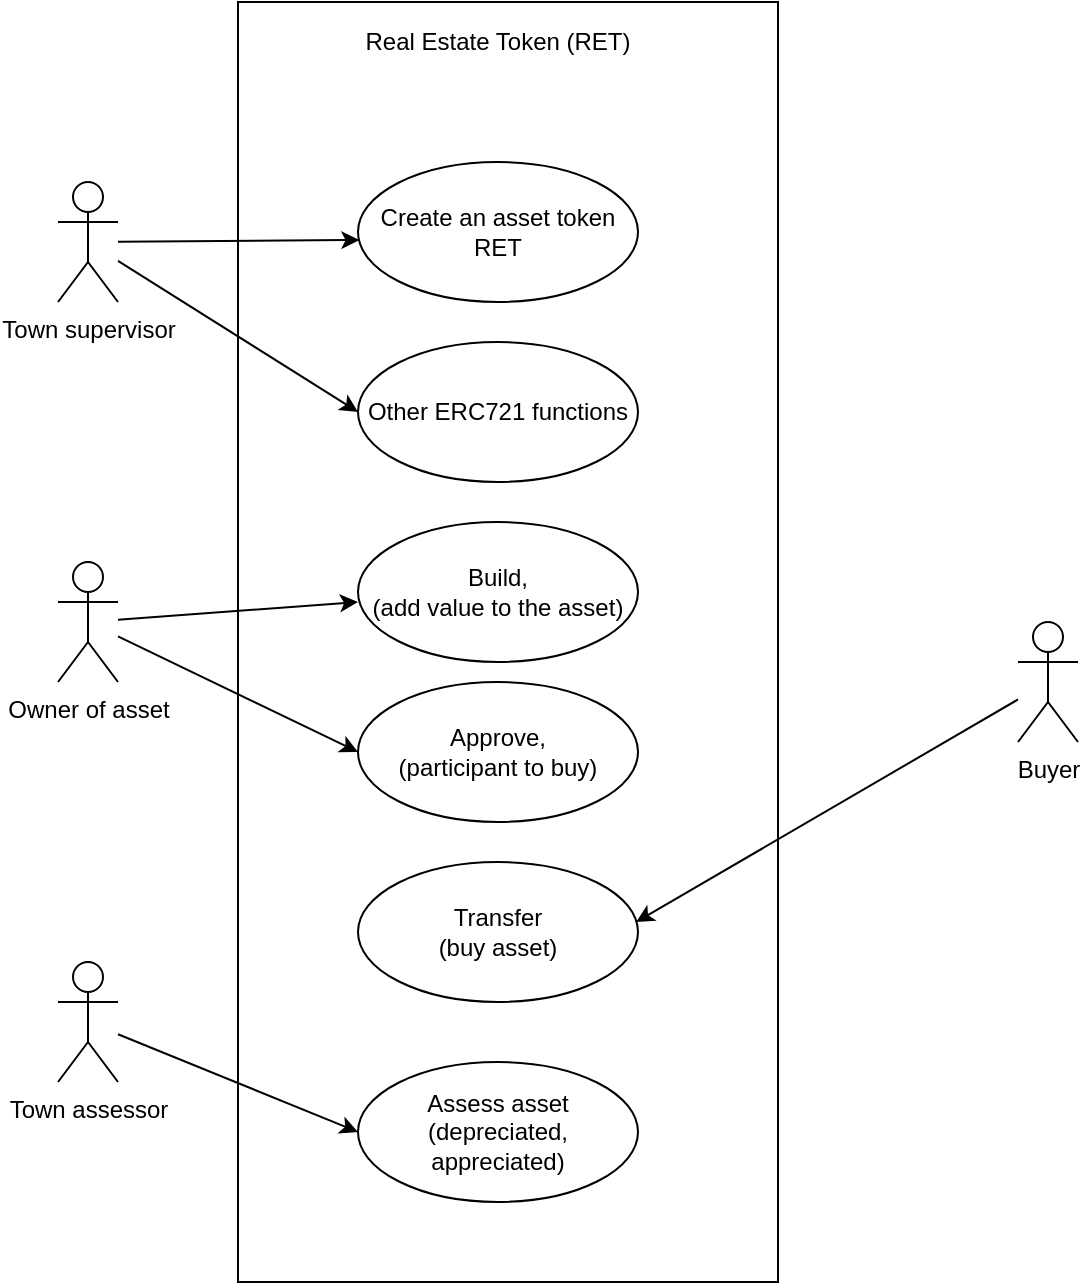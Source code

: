 <mxfile version="14.5.8" type="device" pages="4"><diagram id="xUGL6fISL52ee-Im4bUm" name="RET-NFT-Use-case-Diagram"><mxGraphModel dx="1088" dy="620" grid="1" gridSize="10" guides="1" tooltips="1" connect="1" arrows="1" fold="1" page="1" pageScale="1" pageWidth="850" pageHeight="1100" math="0" shadow="0"><root><mxCell id="0"/><mxCell id="1" parent="0"/><mxCell id="csHijfDrWcg2twdiVcCM-1" value="Create an asset token RET" style="ellipse;whiteSpace=wrap;html=1;" vertex="1" parent="1"><mxGeometry x="290" y="310" width="140" height="70" as="geometry"/></mxCell><mxCell id="csHijfDrWcg2twdiVcCM-2" value="Transfer&lt;br&gt;(buy asset)" style="ellipse;whiteSpace=wrap;html=1;" vertex="1" parent="1"><mxGeometry x="290" y="660" width="140" height="70" as="geometry"/></mxCell><mxCell id="csHijfDrWcg2twdiVcCM-3" value="Build,&lt;br&gt;(add value to the asset)" style="ellipse;whiteSpace=wrap;html=1;" vertex="1" parent="1"><mxGeometry x="290" y="490" width="140" height="70" as="geometry"/></mxCell><mxCell id="csHijfDrWcg2twdiVcCM-4" value="Assess asset (depreciated, appreciated)" style="ellipse;whiteSpace=wrap;html=1;" vertex="1" parent="1"><mxGeometry x="290" y="760" width="140" height="70" as="geometry"/></mxCell><mxCell id="csHijfDrWcg2twdiVcCM-5" value="Approve,&lt;br&gt;(participant to buy)" style="ellipse;whiteSpace=wrap;html=1;" vertex="1" parent="1"><mxGeometry x="290" y="570" width="140" height="70" as="geometry"/></mxCell><mxCell id="csHijfDrWcg2twdiVcCM-7" style="rounded=0;orthogonalLoop=1;jettySize=auto;html=1;entryX=0.993;entryY=0.429;entryDx=0;entryDy=0;entryPerimeter=0;" edge="1" parent="1" source="csHijfDrWcg2twdiVcCM-6" target="csHijfDrWcg2twdiVcCM-2"><mxGeometry relative="1" as="geometry"/></mxCell><mxCell id="csHijfDrWcg2twdiVcCM-6" value="Buyer" style="shape=umlActor;verticalLabelPosition=bottom;verticalAlign=top;html=1;" vertex="1" parent="1"><mxGeometry x="620" y="540" width="30" height="60" as="geometry"/></mxCell><mxCell id="csHijfDrWcg2twdiVcCM-10" style="edgeStyle=none;rounded=0;orthogonalLoop=1;jettySize=auto;html=1;entryX=0;entryY=0.5;entryDx=0;entryDy=0;" edge="1" parent="1" source="csHijfDrWcg2twdiVcCM-9" target="csHijfDrWcg2twdiVcCM-4"><mxGeometry relative="1" as="geometry"/></mxCell><mxCell id="csHijfDrWcg2twdiVcCM-9" value="Town assessor" style="shape=umlActor;verticalLabelPosition=bottom;verticalAlign=top;html=1;" vertex="1" parent="1"><mxGeometry x="140" y="710" width="30" height="60" as="geometry"/></mxCell><mxCell id="csHijfDrWcg2twdiVcCM-12" style="edgeStyle=none;rounded=0;orthogonalLoop=1;jettySize=auto;html=1;entryX=0;entryY=0.571;entryDx=0;entryDy=0;entryPerimeter=0;" edge="1" parent="1" source="csHijfDrWcg2twdiVcCM-11" target="csHijfDrWcg2twdiVcCM-3"><mxGeometry relative="1" as="geometry"/></mxCell><mxCell id="csHijfDrWcg2twdiVcCM-13" style="edgeStyle=none;rounded=0;orthogonalLoop=1;jettySize=auto;html=1;entryX=0;entryY=0.5;entryDx=0;entryDy=0;" edge="1" parent="1" source="csHijfDrWcg2twdiVcCM-11" target="csHijfDrWcg2twdiVcCM-5"><mxGeometry relative="1" as="geometry"/></mxCell><mxCell id="csHijfDrWcg2twdiVcCM-11" value="Owner of asset" style="shape=umlActor;verticalLabelPosition=bottom;verticalAlign=top;html=1;" vertex="1" parent="1"><mxGeometry x="140" y="510" width="30" height="60" as="geometry"/></mxCell><mxCell id="csHijfDrWcg2twdiVcCM-15" style="edgeStyle=none;rounded=0;orthogonalLoop=1;jettySize=auto;html=1;entryX=0.005;entryY=0.557;entryDx=0;entryDy=0;entryPerimeter=0;" edge="1" parent="1" source="csHijfDrWcg2twdiVcCM-14" target="csHijfDrWcg2twdiVcCM-1"><mxGeometry relative="1" as="geometry"/></mxCell><mxCell id="csHijfDrWcg2twdiVcCM-17" style="edgeStyle=none;rounded=0;orthogonalLoop=1;jettySize=auto;html=1;entryX=0;entryY=0.5;entryDx=0;entryDy=0;" edge="1" parent="1" source="csHijfDrWcg2twdiVcCM-14" target="csHijfDrWcg2twdiVcCM-16"><mxGeometry relative="1" as="geometry"/></mxCell><mxCell id="csHijfDrWcg2twdiVcCM-14" value="Town supervisor" style="shape=umlActor;verticalLabelPosition=bottom;verticalAlign=top;html=1;" vertex="1" parent="1"><mxGeometry x="140" y="320" width="30" height="60" as="geometry"/></mxCell><mxCell id="csHijfDrWcg2twdiVcCM-16" value="Other ERC721 functions" style="ellipse;whiteSpace=wrap;html=1;" vertex="1" parent="1"><mxGeometry x="290" y="400" width="140" height="70" as="geometry"/></mxCell><mxCell id="csHijfDrWcg2twdiVcCM-19" value="" style="rounded=0;whiteSpace=wrap;html=1;fillColor=none;" vertex="1" parent="1"><mxGeometry x="230" y="230" width="270" height="640" as="geometry"/></mxCell><mxCell id="bF0gMntAEQITGQdSKpu8-1" value="Real Estate Token (RET)" style="text;html=1;strokeColor=none;fillColor=none;align=center;verticalAlign=middle;whiteSpace=wrap;rounded=0;" vertex="1" parent="1"><mxGeometry x="285" y="240" width="150" height="20" as="geometry"/></mxCell></root></mxGraphModel></diagram><diagram id="PqtuC4921TzZqf4JgJYF" name="Survey-Marketplace-use-case-diagram"><mxGraphModel dx="1088" dy="620" grid="1" gridSize="10" guides="1" tooltips="1" connect="1" arrows="1" fold="1" page="1" pageScale="1" pageWidth="850" pageHeight="1100" math="0" shadow="0"><root><mxCell id="G6iZbsbVMOJlHDsgBA1n-0"/><mxCell id="G6iZbsbVMOJlHDsgBA1n-1" parent="G6iZbsbVMOJlHDsgBA1n-0"/><mxCell id="4ToTRwL0PU3931_R_-5l-5" style="edgeStyle=none;rounded=0;orthogonalLoop=1;jettySize=auto;html=1;entryX=0;entryY=0.5;entryDx=0;entryDy=0;" edge="1" parent="G6iZbsbVMOJlHDsgBA1n-1" source="G6iZbsbVMOJlHDsgBA1n-2" target="4ToTRwL0PU3931_R_-5l-4"><mxGeometry relative="1" as="geometry"/></mxCell><mxCell id="4ToTRwL0PU3931_R_-5l-7" style="edgeStyle=none;rounded=0;orthogonalLoop=1;jettySize=auto;html=1;entryX=0.017;entryY=0.613;entryDx=0;entryDy=0;entryPerimeter=0;" edge="1" parent="G6iZbsbVMOJlHDsgBA1n-1" source="G6iZbsbVMOJlHDsgBA1n-2" target="4ToTRwL0PU3931_R_-5l-6"><mxGeometry relative="1" as="geometry"/></mxCell><mxCell id="4ToTRwL0PU3931_R_-5l-11" style="edgeStyle=none;rounded=0;orthogonalLoop=1;jettySize=auto;html=1;entryX=0;entryY=0.5;entryDx=0;entryDy=0;" edge="1" parent="G6iZbsbVMOJlHDsgBA1n-1" source="G6iZbsbVMOJlHDsgBA1n-2" target="4ToTRwL0PU3931_R_-5l-10"><mxGeometry relative="1" as="geometry"/></mxCell><mxCell id="J5Z9WTWfVcmrqpbVT4qS-0" style="edgeStyle=none;rounded=0;orthogonalLoop=1;jettySize=auto;html=1;entryX=0;entryY=0.5;entryDx=0;entryDy=0;strokeWidth=1;" edge="1" parent="G6iZbsbVMOJlHDsgBA1n-1" source="G6iZbsbVMOJlHDsgBA1n-2" target="4ToTRwL0PU3931_R_-5l-8"><mxGeometry relative="1" as="geometry"/></mxCell><mxCell id="LQD9hYCJdgYl5j5SSQo7-1" style="edgeStyle=none;rounded=0;orthogonalLoop=1;jettySize=auto;html=1;entryX=0;entryY=0.5;entryDx=0;entryDy=0;strokeWidth=1;" edge="1" parent="G6iZbsbVMOJlHDsgBA1n-1" source="G6iZbsbVMOJlHDsgBA1n-2" target="LQD9hYCJdgYl5j5SSQo7-0"><mxGeometry relative="1" as="geometry"/></mxCell><mxCell id="G6iZbsbVMOJlHDsgBA1n-2" value="DApp" style="shape=umlActor;verticalLabelPosition=bottom;verticalAlign=top;html=1;fillColor=none;" vertex="1" parent="G6iZbsbVMOJlHDsgBA1n-1"><mxGeometry x="120" y="180" width="90" height="140" as="geometry"/></mxCell><mxCell id="4ToTRwL0PU3931_R_-5l-1" style="edgeStyle=none;rounded=0;orthogonalLoop=1;jettySize=auto;html=1;entryX=1;entryY=0.5;entryDx=0;entryDy=0;" edge="1" parent="G6iZbsbVMOJlHDsgBA1n-1" target="G6iZbsbVMOJlHDsgBA1n-6"><mxGeometry relative="1" as="geometry"><mxPoint x="630" y="539.999" as="sourcePoint"/></mxGeometry></mxCell><mxCell id="4ToTRwL0PU3931_R_-5l-13" style="edgeStyle=none;rounded=0;orthogonalLoop=1;jettySize=auto;html=1;entryX=1;entryY=0.5;entryDx=0;entryDy=0;" edge="1" parent="G6iZbsbVMOJlHDsgBA1n-1" source="G6iZbsbVMOJlHDsgBA1n-3" target="4ToTRwL0PU3931_R_-5l-12"><mxGeometry relative="1" as="geometry"/></mxCell><mxCell id="G6iZbsbVMOJlHDsgBA1n-3" value="Survey Owner" style="shape=umlActor;verticalLabelPosition=bottom;verticalAlign=top;html=1;fillColor=none;" vertex="1" parent="G6iZbsbVMOJlHDsgBA1n-1"><mxGeometry x="640" y="475" width="90" height="140" as="geometry"/></mxCell><mxCell id="4ToTRwL0PU3931_R_-5l-3" style="edgeStyle=none;rounded=0;orthogonalLoop=1;jettySize=auto;html=1;entryX=0;entryY=0.5;entryDx=0;entryDy=0;" edge="1" parent="G6iZbsbVMOJlHDsgBA1n-1" source="G6iZbsbVMOJlHDsgBA1n-4" target="4ToTRwL0PU3931_R_-5l-2"><mxGeometry relative="1" as="geometry"/></mxCell><mxCell id="4ToTRwL0PU3931_R_-5l-15" style="edgeStyle=none;rounded=0;orthogonalLoop=1;jettySize=auto;html=1;entryX=0;entryY=0.388;entryDx=0;entryDy=0;entryPerimeter=0;" edge="1" parent="G6iZbsbVMOJlHDsgBA1n-1" source="G6iZbsbVMOJlHDsgBA1n-4" target="4ToTRwL0PU3931_R_-5l-14"><mxGeometry relative="1" as="geometry"/></mxCell><mxCell id="G6iZbsbVMOJlHDsgBA1n-4" value="Survey Particpant" style="shape=umlActor;verticalLabelPosition=bottom;verticalAlign=top;html=1;fillColor=none;" vertex="1" parent="G6iZbsbVMOJlHDsgBA1n-1"><mxGeometry x="120" y="540" width="90" height="140" as="geometry"/></mxCell><mxCell id="G6iZbsbVMOJlHDsgBA1n-5" value="" style="rounded=0;whiteSpace=wrap;html=1;fillColor=none;" vertex="1" parent="G6iZbsbVMOJlHDsgBA1n-1"><mxGeometry x="305" y="40" width="275" height="1010" as="geometry"/></mxCell><mxCell id="G6iZbsbVMOJlHDsgBA1n-6" value="Create Survey" style="ellipse;whiteSpace=wrap;html=1;fillColor=none;" vertex="1" parent="G6iZbsbVMOJlHDsgBA1n-1"><mxGeometry x="380" y="544.57" width="120" height="80" as="geometry"/></mxCell><mxCell id="4ToTRwL0PU3931_R_-5l-0" value="&lt;b&gt;&lt;font style=&quot;font-size: 18px&quot;&gt;Survey Marketplace&lt;/font&gt;&lt;/b&gt;" style="text;html=1;strokeColor=none;fillColor=none;align=center;verticalAlign=middle;whiteSpace=wrap;rounded=0;" vertex="1" parent="G6iZbsbVMOJlHDsgBA1n-1"><mxGeometry x="350.63" y="60" width="183.75" height="20" as="geometry"/></mxCell><mxCell id="4ToTRwL0PU3931_R_-5l-2" value="take survey" style="ellipse;whiteSpace=wrap;html=1;fillColor=none;" vertex="1" parent="G6iZbsbVMOJlHDsgBA1n-1"><mxGeometry x="382.51" y="960" width="120" height="80" as="geometry"/></mxCell><mxCell id="4ToTRwL0PU3931_R_-5l-4" value="List of Surveys created" style="ellipse;whiteSpace=wrap;html=1;fillColor=none;" vertex="1" parent="G6iZbsbVMOJlHDsgBA1n-1"><mxGeometry x="380" y="210" width="120" height="80" as="geometry"/></mxCell><mxCell id="4ToTRwL0PU3931_R_-5l-6" value="Charge fee for survey creation" style="ellipse;whiteSpace=wrap;html=1;fillColor=none;" vertex="1" parent="G6iZbsbVMOJlHDsgBA1n-1"><mxGeometry x="380" y="330" width="120" height="80" as="geometry"/></mxCell><mxCell id="4ToTRwL0PU3931_R_-5l-8" value="Get participant's Ethereum account address" style="ellipse;whiteSpace=wrap;html=1;fillColor=none;" vertex="1" parent="G6iZbsbVMOJlHDsgBA1n-1"><mxGeometry x="380" y="670.0" width="120" height="80" as="geometry"/></mxCell><mxCell id="4ToTRwL0PU3931_R_-5l-10" value="Generate survey link" style="ellipse;whiteSpace=wrap;html=1;fillColor=none;" vertex="1" parent="G6iZbsbVMOJlHDsgBA1n-1"><mxGeometry x="382.51" y="440.0" width="120" height="80" as="geometry"/></mxCell><mxCell id="4ToTRwL0PU3931_R_-5l-12" value="conduct draw for the winner" style="ellipse;whiteSpace=wrap;html=1;fillColor=none;" vertex="1" parent="G6iZbsbVMOJlHDsgBA1n-1"><mxGeometry x="382.51" y="770.0" width="120" height="80" as="geometry"/></mxCell><mxCell id="4ToTRwL0PU3931_R_-5l-14" value="claim reward" style="ellipse;whiteSpace=wrap;html=1;fillColor=none;" vertex="1" parent="G6iZbsbVMOJlHDsgBA1n-1"><mxGeometry x="380" y="870" width="120" height="80" as="geometry"/></mxCell><mxCell id="LQD9hYCJdgYl5j5SSQo7-0" value="parse the survey fill up completion" style="ellipse;whiteSpace=wrap;html=1;fillColor=none;" vertex="1" parent="G6iZbsbVMOJlHDsgBA1n-1"><mxGeometry x="380" y="110" width="120" height="80" as="geometry"/></mxCell></root></mxGraphModel></diagram><diagram id="7Or-6Kn1qSIXcEk1alOe" name="Weather-Station-Sequence-Diagram"><mxGraphModel dx="746" dy="425" grid="1" gridSize="10" guides="1" tooltips="1" connect="1" arrows="1" fold="1" page="1" pageScale="1" pageWidth="850" pageHeight="1100" math="0" shadow="0"><root><mxCell id="VTLWdbU4kgwGT-CHp4Tg-0"/><mxCell id="VTLWdbU4kgwGT-CHp4Tg-1" parent="VTLWdbU4kgwGT-CHp4Tg-0"/><mxCell id="VTLWdbU4kgwGT-CHp4Tg-5" style="edgeStyle=none;rounded=0;orthogonalLoop=1;jettySize=auto;html=1;entryX=-0.043;entryY=0.029;entryDx=0;entryDy=0;entryPerimeter=0;" edge="1" parent="VTLWdbU4kgwGT-CHp4Tg-1" target="VTLWdbU4kgwGT-CHp4Tg-6"><mxGeometry relative="1" as="geometry"><mxPoint x="189.929" y="274" as="sourcePoint"/><mxPoint x="419.5" y="274" as="targetPoint"/></mxGeometry></mxCell><mxCell id="VTLWdbU4kgwGT-CHp4Tg-7" value="fetchData()" style="edgeLabel;html=1;align=center;verticalAlign=middle;resizable=0;points=[];" vertex="1" connectable="0" parent="VTLWdbU4kgwGT-CHp4Tg-5"><mxGeometry x="-0.134" y="2" relative="1" as="geometry"><mxPoint as="offset"/></mxGeometry></mxCell><mxCell id="VTLWdbU4kgwGT-CHp4Tg-2" value="WeatherStation" style="shape=umlLifeline;perimeter=lifelinePerimeter;whiteSpace=wrap;html=1;container=1;collapsible=0;recursiveResize=0;outlineConnect=0;fillColor=none;" vertex="1" parent="VTLWdbU4kgwGT-CHp4Tg-1"><mxGeometry x="140" y="120" width="100" height="300" as="geometry"/></mxCell><mxCell id="VTLWdbU4kgwGT-CHp4Tg-3" value="WeatherSource" style="shape=umlLifeline;perimeter=lifelinePerimeter;whiteSpace=wrap;html=1;container=1;collapsible=0;recursiveResize=0;outlineConnect=0;fillColor=none;" vertex="1" parent="VTLWdbU4kgwGT-CHp4Tg-1"><mxGeometry x="370" y="120" width="100" height="300" as="geometry"/></mxCell><mxCell id="VTLWdbU4kgwGT-CHp4Tg-6" value="" style="html=1;points=[];perimeter=orthogonalPerimeter;" vertex="1" parent="VTLWdbU4kgwGT-CHp4Tg-3"><mxGeometry x="45" y="150" width="10" height="80" as="geometry"/></mxCell><mxCell id="VTLWdbU4kgwGT-CHp4Tg-8" value="" style="endArrow=classic;html=1;dashed=1;strokeWidth=4;" edge="1" parent="VTLWdbU4kgwGT-CHp4Tg-1"><mxGeometry width="50" height="50" relative="1" as="geometry"><mxPoint x="480" y="220" as="sourcePoint"/><mxPoint x="480" y="300" as="targetPoint"/></mxGeometry></mxCell><mxCell id="VTLWdbU4kgwGT-CHp4Tg-9" value="Time" style="edgeLabel;html=1;align=center;verticalAlign=middle;resizable=0;points=[];" vertex="1" connectable="0" parent="VTLWdbU4kgwGT-CHp4Tg-8"><mxGeometry x="-0.121" y="-1" relative="1" as="geometry"><mxPoint as="offset"/></mxGeometry></mxCell><mxCell id="VTLWdbU4kgwGT-CHp4Tg-10" style="edgeStyle=none;rounded=0;orthogonalLoop=1;jettySize=auto;html=1;strokeWidth=1;dashed=1;" edge="1" parent="VTLWdbU4kgwGT-CHp4Tg-1"><mxGeometry relative="1" as="geometry"><mxPoint x="415" y="348" as="sourcePoint"/><mxPoint x="189.929" y="348" as="targetPoint"/></mxGeometry></mxCell><mxCell id="VTLWdbU4kgwGT-CHp4Tg-11" value="return" style="edgeLabel;html=1;align=center;verticalAlign=middle;resizable=0;points=[];" vertex="1" connectable="0" parent="VTLWdbU4kgwGT-CHp4Tg-10"><mxGeometry x="-0.047" relative="1" as="geometry"><mxPoint as="offset"/></mxGeometry></mxCell><mxCell id="VTLWdbU4kgwGT-CHp4Tg-12" value="" style="html=1;points=[];perimeter=orthogonalPerimeter;fillColor=#ffffff;" vertex="1" parent="VTLWdbU4kgwGT-CHp4Tg-1"><mxGeometry x="185" y="370" width="10" height="80" as="geometry"/></mxCell><mxCell id="VTLWdbU4kgwGT-CHp4Tg-13" style="edgeStyle=none;rounded=0;orthogonalLoop=1;jettySize=auto;html=1;strokeWidth=1;" edge="1" parent="VTLWdbU4kgwGT-CHp4Tg-1" source="VTLWdbU4kgwGT-CHp4Tg-12" target="VTLWdbU4kgwGT-CHp4Tg-12"><mxGeometry relative="1" as="geometry"/></mxCell><mxCell id="VTLWdbU4kgwGT-CHp4Tg-14" value="computingAverage&amp;nbsp;" style="edgeLabel;html=1;align=center;verticalAlign=middle;resizable=0;points=[];" vertex="1" connectable="0" parent="VTLWdbU4kgwGT-CHp4Tg-13"><mxGeometry x="-0.076" relative="1" as="geometry"><mxPoint x="36" y="3" as="offset"/></mxGeometry></mxCell><mxCell id="o1DMNEQL27v4cfjruYex-0" value="Weather Sequence Diagram" style="text;html=1;strokeColor=none;fillColor=none;align=center;verticalAlign=middle;whiteSpace=wrap;rounded=0;" vertex="1" parent="VTLWdbU4kgwGT-CHp4Tg-1"><mxGeometry x="230" y="70" width="170" height="20" as="geometry"/></mxCell></root></mxGraphModel></diagram><diagram id="6UlyvQ--zoS2iugZH7xb" name="Survey-Marketplace-Sequence-Marketplace"><mxGraphModel dx="1306" dy="801" grid="1" gridSize="10" guides="1" tooltips="1" connect="1" arrows="1" fold="1" page="1" pageScale="1" pageWidth="850" pageHeight="1100" math="0" shadow="0"><root><mxCell id="p9CWMgkOu2o0GhjKQ3tl-0"/><mxCell id="p9CWMgkOu2o0GhjKQ3tl-1" parent="p9CWMgkOu2o0GhjKQ3tl-0"/><mxCell id="5cDJybJRafXb31l-N5vs-1" style="edgeStyle=none;rounded=0;orthogonalLoop=1;jettySize=auto;html=1;entryX=-0.1;entryY=0.013;entryDx=0;entryDy=0;entryPerimeter=0;strokeWidth=1;exitX=0.986;exitY=0.039;exitDx=0;exitDy=0;exitPerimeter=0;" edge="1" parent="p9CWMgkOu2o0GhjKQ3tl-1" source="Y2y-TQIZdMCs1OJj3-gI-0" target="5cDJybJRafXb31l-N5vs-0"><mxGeometry relative="1" as="geometry"/></mxCell><mxCell id="5cDJybJRafXb31l-N5vs-2" value="&lt;font style=&quot;font-size: 15px&quot;&gt;Create Survey&amp;nbsp; (1 ETH)&lt;/font&gt;" style="edgeLabel;html=1;align=center;verticalAlign=middle;resizable=0;points=[];" vertex="1" connectable="0" parent="5cDJybJRafXb31l-N5vs-1"><mxGeometry x="0.257" y="3" relative="1" as="geometry"><mxPoint x="-64.5" y="-8.04" as="offset"/></mxGeometry></mxCell><mxCell id="p9CWMgkOu2o0GhjKQ3tl-2" value="Survey Owner" style="shape=umlLifeline;perimeter=lifelinePerimeter;whiteSpace=wrap;html=1;container=1;collapsible=0;recursiveResize=0;outlineConnect=0;fillColor=#ffffff;" vertex="1" parent="p9CWMgkOu2o0GhjKQ3tl-1"><mxGeometry x="110" y="150" width="100" height="810" as="geometry"/></mxCell><mxCell id="MOVL1Pp-ePQjc8ZeLn19-9" value="" style="html=1;points=[];perimeter=orthogonalPerimeter;fillColor=#ffffff;" vertex="1" parent="p9CWMgkOu2o0GhjKQ3tl-2"><mxGeometry x="45" y="550" width="10" height="80" as="geometry"/></mxCell><mxCell id="p9CWMgkOu2o0GhjKQ3tl-3" value="Survey Participant" style="shape=umlLifeline;perimeter=lifelinePerimeter;whiteSpace=wrap;html=1;container=1;collapsible=0;recursiveResize=0;outlineConnect=0;fillColor=#ffffff;" vertex="1" parent="p9CWMgkOu2o0GhjKQ3tl-1"><mxGeometry x="370" y="150" width="100" height="810" as="geometry"/></mxCell><mxCell id="Y2y-TQIZdMCs1OJj3-gI-1" value="" style="html=1;points=[];perimeter=orthogonalPerimeter;fillColor=#ffffff;" vertex="1" parent="p9CWMgkOu2o0GhjKQ3tl-3"><mxGeometry x="45" y="190" width="10" height="80" as="geometry"/></mxCell><mxCell id="GsAw8-RIat1zSXvpL7Yh-2" value="" style="html=1;points=[];perimeter=orthogonalPerimeter;fillColor=#ffffff;" vertex="1" parent="p9CWMgkOu2o0GhjKQ3tl-3"><mxGeometry x="45" y="310" width="10" height="80" as="geometry"/></mxCell><mxCell id="GsAw8-RIat1zSXvpL7Yh-4" style="edgeStyle=none;rounded=0;orthogonalLoop=1;jettySize=auto;html=1;strokeWidth=1;" edge="1" parent="p9CWMgkOu2o0GhjKQ3tl-3" source="GsAw8-RIat1zSXvpL7Yh-2" target="GsAw8-RIat1zSXvpL7Yh-2"><mxGeometry relative="1" as="geometry"/></mxCell><mxCell id="GsAw8-RIat1zSXvpL7Yh-5" value="Fill up Survey" style="edgeLabel;html=1;align=center;verticalAlign=middle;resizable=0;points=[];" vertex="1" connectable="0" parent="GsAw8-RIat1zSXvpL7Yh-4"><mxGeometry x="-0.162" y="-1" relative="1" as="geometry"><mxPoint x="18" y="4" as="offset"/></mxGeometry></mxCell><mxCell id="MOVL1Pp-ePQjc8ZeLn19-0" value="" style="html=1;points=[];perimeter=orthogonalPerimeter;fillColor=#ffffff;" vertex="1" parent="p9CWMgkOu2o0GhjKQ3tl-3"><mxGeometry x="45" y="440" width="10" height="80" as="geometry"/></mxCell><mxCell id="MOVL1Pp-ePQjc8ZeLn19-18" value="" style="html=1;points=[];perimeter=orthogonalPerimeter;fillColor=#ffffff;" vertex="1" parent="p9CWMgkOu2o0GhjKQ3tl-3"><mxGeometry x="45" y="670" width="10" height="80" as="geometry"/></mxCell><mxCell id="p9CWMgkOu2o0GhjKQ3tl-4" value="Survey DApp" style="shape=umlLifeline;perimeter=lifelinePerimeter;whiteSpace=wrap;html=1;container=1;collapsible=0;recursiveResize=0;outlineConnect=0;fillColor=#ffffff;" vertex="1" parent="p9CWMgkOu2o0GhjKQ3tl-1"><mxGeometry x="600" y="150" width="100" height="810" as="geometry"/></mxCell><mxCell id="Y2y-TQIZdMCs1OJj3-gI-2" value="" style="html=1;points=[];perimeter=orthogonalPerimeter;fillColor=#ffffff;" vertex="1" parent="p9CWMgkOu2o0GhjKQ3tl-4"><mxGeometry x="45" y="190" width="10" height="80" as="geometry"/></mxCell><mxCell id="MOVL1Pp-ePQjc8ZeLn19-3" value="" style="html=1;points=[];perimeter=orthogonalPerimeter;fillColor=#ffffff;" vertex="1" parent="p9CWMgkOu2o0GhjKQ3tl-4"><mxGeometry x="45" y="440" width="10" height="80" as="geometry"/></mxCell><mxCell id="MOVL1Pp-ePQjc8ZeLn19-12" value="" style="html=1;points=[];perimeter=orthogonalPerimeter;fillColor=#ffffff;" vertex="1" parent="p9CWMgkOu2o0GhjKQ3tl-4"><mxGeometry x="45" y="550" width="10" height="80" as="geometry"/></mxCell><mxCell id="MOVL1Pp-ePQjc8ZeLn19-17" value="" style="html=1;points=[];perimeter=orthogonalPerimeter;fillColor=#ffffff;" vertex="1" parent="p9CWMgkOu2o0GhjKQ3tl-4"><mxGeometry x="45" y="670" width="10" height="80" as="geometry"/></mxCell><mxCell id="b-k7ZM6kgzStpbHr9bky-0" style="edgeStyle=none;rounded=0;orthogonalLoop=1;jettySize=auto;html=1;entryX=1.214;entryY=0.932;entryDx=0;entryDy=0;entryPerimeter=0;strokeWidth=1;" edge="1" parent="p9CWMgkOu2o0GhjKQ3tl-1" source="5cDJybJRafXb31l-N5vs-0" target="Y2y-TQIZdMCs1OJj3-gI-0"><mxGeometry relative="1" as="geometry"/></mxCell><mxCell id="b-k7ZM6kgzStpbHr9bky-1" value="&lt;font style=&quot;font-size: 13px&quot;&gt;Survey Create (contractAddress(0x00.000))&lt;/font&gt;" style="edgeLabel;html=1;align=center;verticalAlign=middle;resizable=0;points=[];" vertex="1" connectable="0" parent="b-k7ZM6kgzStpbHr9bky-0"><mxGeometry x="-0.331" y="-1" relative="1" as="geometry"><mxPoint x="-58.29" y="-17" as="offset"/></mxGeometry></mxCell><mxCell id="5cDJybJRafXb31l-N5vs-0" value="" style="html=1;points=[];perimeter=orthogonalPerimeter;fillColor=#ffffff;" vertex="1" parent="p9CWMgkOu2o0GhjKQ3tl-1"><mxGeometry x="645" y="240" width="10" height="80" as="geometry"/></mxCell><mxCell id="Y2y-TQIZdMCs1OJj3-gI-0" value="" style="html=1;points=[];perimeter=orthogonalPerimeter;fillColor=#ffffff;" vertex="1" parent="p9CWMgkOu2o0GhjKQ3tl-1"><mxGeometry x="155" y="240" width="10" height="80" as="geometry"/></mxCell><mxCell id="Y2y-TQIZdMCs1OJj3-gI-3" style="edgeStyle=none;rounded=0;orthogonalLoop=1;jettySize=auto;html=1;entryX=0.1;entryY=0.054;entryDx=0;entryDy=0;entryPerimeter=0;strokeWidth=1;" edge="1" parent="p9CWMgkOu2o0GhjKQ3tl-1" source="Y2y-TQIZdMCs1OJj3-gI-1" target="Y2y-TQIZdMCs1OJj3-gI-2"><mxGeometry relative="1" as="geometry"/></mxCell><mxCell id="GsAw8-RIat1zSXvpL7Yh-0" value="Take Survey" style="edgeLabel;html=1;align=center;verticalAlign=middle;resizable=0;points=[];" vertex="1" connectable="0" parent="Y2y-TQIZdMCs1OJj3-gI-3"><mxGeometry x="-0.003" relative="1" as="geometry"><mxPoint y="-3" as="offset"/></mxGeometry></mxCell><mxCell id="GsAw8-RIat1zSXvpL7Yh-1" value="Survey Infromation" style="edgeStyle=none;rounded=0;orthogonalLoop=1;jettySize=auto;html=1;entryX=1.043;entryY=0.946;entryDx=0;entryDy=0;entryPerimeter=0;strokeWidth=1;" edge="1" parent="p9CWMgkOu2o0GhjKQ3tl-1" source="Y2y-TQIZdMCs1OJj3-gI-2" target="Y2y-TQIZdMCs1OJj3-gI-1"><mxGeometry relative="1" as="geometry"/></mxCell><mxCell id="MOVL1Pp-ePQjc8ZeLn19-2" style="edgeStyle=none;rounded=0;orthogonalLoop=1;jettySize=auto;html=1;strokeWidth=1;" edge="1" parent="p9CWMgkOu2o0GhjKQ3tl-1" source="MOVL1Pp-ePQjc8ZeLn19-0"><mxGeometry relative="1" as="geometry"><mxPoint x="640" y="599" as="targetPoint"/></mxGeometry></mxCell><mxCell id="MOVL1Pp-ePQjc8ZeLn19-4" value="Finish Survey" style="edgeLabel;html=1;align=center;verticalAlign=middle;resizable=0;points=[];" vertex="1" connectable="0" parent="MOVL1Pp-ePQjc8ZeLn19-2"><mxGeometry x="0.137" y="2" relative="1" as="geometry"><mxPoint as="offset"/></mxGeometry></mxCell><mxCell id="MOVL1Pp-ePQjc8ZeLn19-5" style="edgeStyle=none;rounded=0;orthogonalLoop=1;jettySize=auto;html=1;strokeWidth=1;" edge="1" parent="p9CWMgkOu2o0GhjKQ3tl-1" source="MOVL1Pp-ePQjc8ZeLn19-3" target="MOVL1Pp-ePQjc8ZeLn19-0"><mxGeometry relative="1" as="geometry"><mxPoint x="430" y="630" as="targetPoint"/></mxGeometry></mxCell><mxCell id="MOVL1Pp-ePQjc8ZeLn19-6" value="Etheruem address inquiry" style="edgeLabel;html=1;align=center;verticalAlign=middle;resizable=0;points=[];" vertex="1" connectable="0" parent="MOVL1Pp-ePQjc8ZeLn19-5"><mxGeometry x="0.16" y="-1" relative="1" as="geometry"><mxPoint x="7" as="offset"/></mxGeometry></mxCell><mxCell id="MOVL1Pp-ePQjc8ZeLn19-7" style="edgeStyle=none;rounded=0;orthogonalLoop=1;jettySize=auto;html=1;entryX=-0.129;entryY=0.893;entryDx=0;entryDy=0;entryPerimeter=0;strokeWidth=1;" edge="1" parent="p9CWMgkOu2o0GhjKQ3tl-1" source="MOVL1Pp-ePQjc8ZeLn19-0" target="MOVL1Pp-ePQjc8ZeLn19-3"><mxGeometry relative="1" as="geometry"/></mxCell><mxCell id="MOVL1Pp-ePQjc8ZeLn19-8" value="EOA of the participant" style="edgeLabel;html=1;align=center;verticalAlign=middle;resizable=0;points=[];" vertex="1" connectable="0" parent="MOVL1Pp-ePQjc8ZeLn19-7"><mxGeometry x="0.106" y="1" relative="1" as="geometry"><mxPoint as="offset"/></mxGeometry></mxCell><mxCell id="MOVL1Pp-ePQjc8ZeLn19-13" style="edgeStyle=none;rounded=0;orthogonalLoop=1;jettySize=auto;html=1;entryX=0.043;entryY=0.089;entryDx=0;entryDy=0;entryPerimeter=0;strokeWidth=1;" edge="1" parent="p9CWMgkOu2o0GhjKQ3tl-1" source="MOVL1Pp-ePQjc8ZeLn19-9" target="MOVL1Pp-ePQjc8ZeLn19-12"><mxGeometry relative="1" as="geometry"/></mxCell><mxCell id="MOVL1Pp-ePQjc8ZeLn19-14" value="Stop Survey" style="edgeLabel;html=1;align=center;verticalAlign=middle;resizable=0;points=[];" vertex="1" connectable="0" parent="MOVL1Pp-ePQjc8ZeLn19-13"><mxGeometry x="-0.263" relative="1" as="geometry"><mxPoint as="offset"/></mxGeometry></mxCell><mxCell id="MOVL1Pp-ePQjc8ZeLn19-15" style="edgeStyle=none;rounded=0;orthogonalLoop=1;jettySize=auto;html=1;entryX=0.986;entryY=0.904;entryDx=0;entryDy=0;entryPerimeter=0;strokeWidth=1;" edge="1" parent="p9CWMgkOu2o0GhjKQ3tl-1" source="MOVL1Pp-ePQjc8ZeLn19-12" target="MOVL1Pp-ePQjc8ZeLn19-9"><mxGeometry relative="1" as="geometry"/></mxCell><mxCell id="MOVL1Pp-ePQjc8ZeLn19-16" value="Winner announced(EOA address)" style="edgeLabel;html=1;align=center;verticalAlign=middle;resizable=0;points=[];" vertex="1" connectable="0" parent="MOVL1Pp-ePQjc8ZeLn19-15"><mxGeometry x="-0.581" y="-2" relative="1" as="geometry"><mxPoint x="-129.43" y="-10.32" as="offset"/></mxGeometry></mxCell><mxCell id="MOVL1Pp-ePQjc8ZeLn19-19" value="Winner notified" style="edgeStyle=none;rounded=0;orthogonalLoop=1;jettySize=auto;html=1;entryX=0.871;entryY=0.032;entryDx=0;entryDy=0;entryPerimeter=0;strokeWidth=1;" edge="1" parent="p9CWMgkOu2o0GhjKQ3tl-1" source="MOVL1Pp-ePQjc8ZeLn19-17" target="MOVL1Pp-ePQjc8ZeLn19-18"><mxGeometry relative="1" as="geometry"/></mxCell><mxCell id="MOVL1Pp-ePQjc8ZeLn19-20" value="Claim Reward" style="edgeStyle=none;rounded=0;orthogonalLoop=1;jettySize=auto;html=1;strokeWidth=1;" edge="1" parent="p9CWMgkOu2o0GhjKQ3tl-1" source="MOVL1Pp-ePQjc8ZeLn19-18" target="MOVL1Pp-ePQjc8ZeLn19-17"><mxGeometry relative="1" as="geometry"/></mxCell><mxCell id="MOVL1Pp-ePQjc8ZeLn19-21" style="edgeStyle=none;rounded=0;orthogonalLoop=1;jettySize=auto;html=1;entryX=0.986;entryY=0.954;entryDx=0;entryDy=0;entryPerimeter=0;strokeWidth=1;" edge="1" parent="p9CWMgkOu2o0GhjKQ3tl-1" source="MOVL1Pp-ePQjc8ZeLn19-17" target="MOVL1Pp-ePQjc8ZeLn19-18"><mxGeometry relative="1" as="geometry"/></mxCell><mxCell id="MOVL1Pp-ePQjc8ZeLn19-22" value="Reward Sent(EOA,value)" style="edgeLabel;html=1;align=center;verticalAlign=middle;resizable=0;points=[];" vertex="1" connectable="0" parent="MOVL1Pp-ePQjc8ZeLn19-21"><mxGeometry x="0.164" y="-1" relative="1" as="geometry"><mxPoint as="offset"/></mxGeometry></mxCell><mxCell id="MOVL1Pp-ePQjc8ZeLn19-23" value="&lt;b&gt;&lt;font style=&quot;font-size: 23px&quot;&gt;Survey Market place&lt;/font&gt;&lt;/b&gt;" style="text;html=1;strokeColor=none;fillColor=none;align=center;verticalAlign=middle;whiteSpace=wrap;rounded=0;" vertex="1" parent="p9CWMgkOu2o0GhjKQ3tl-1"><mxGeometry x="300" y="60" width="240" height="30" as="geometry"/></mxCell></root></mxGraphModel></diagram></mxfile>